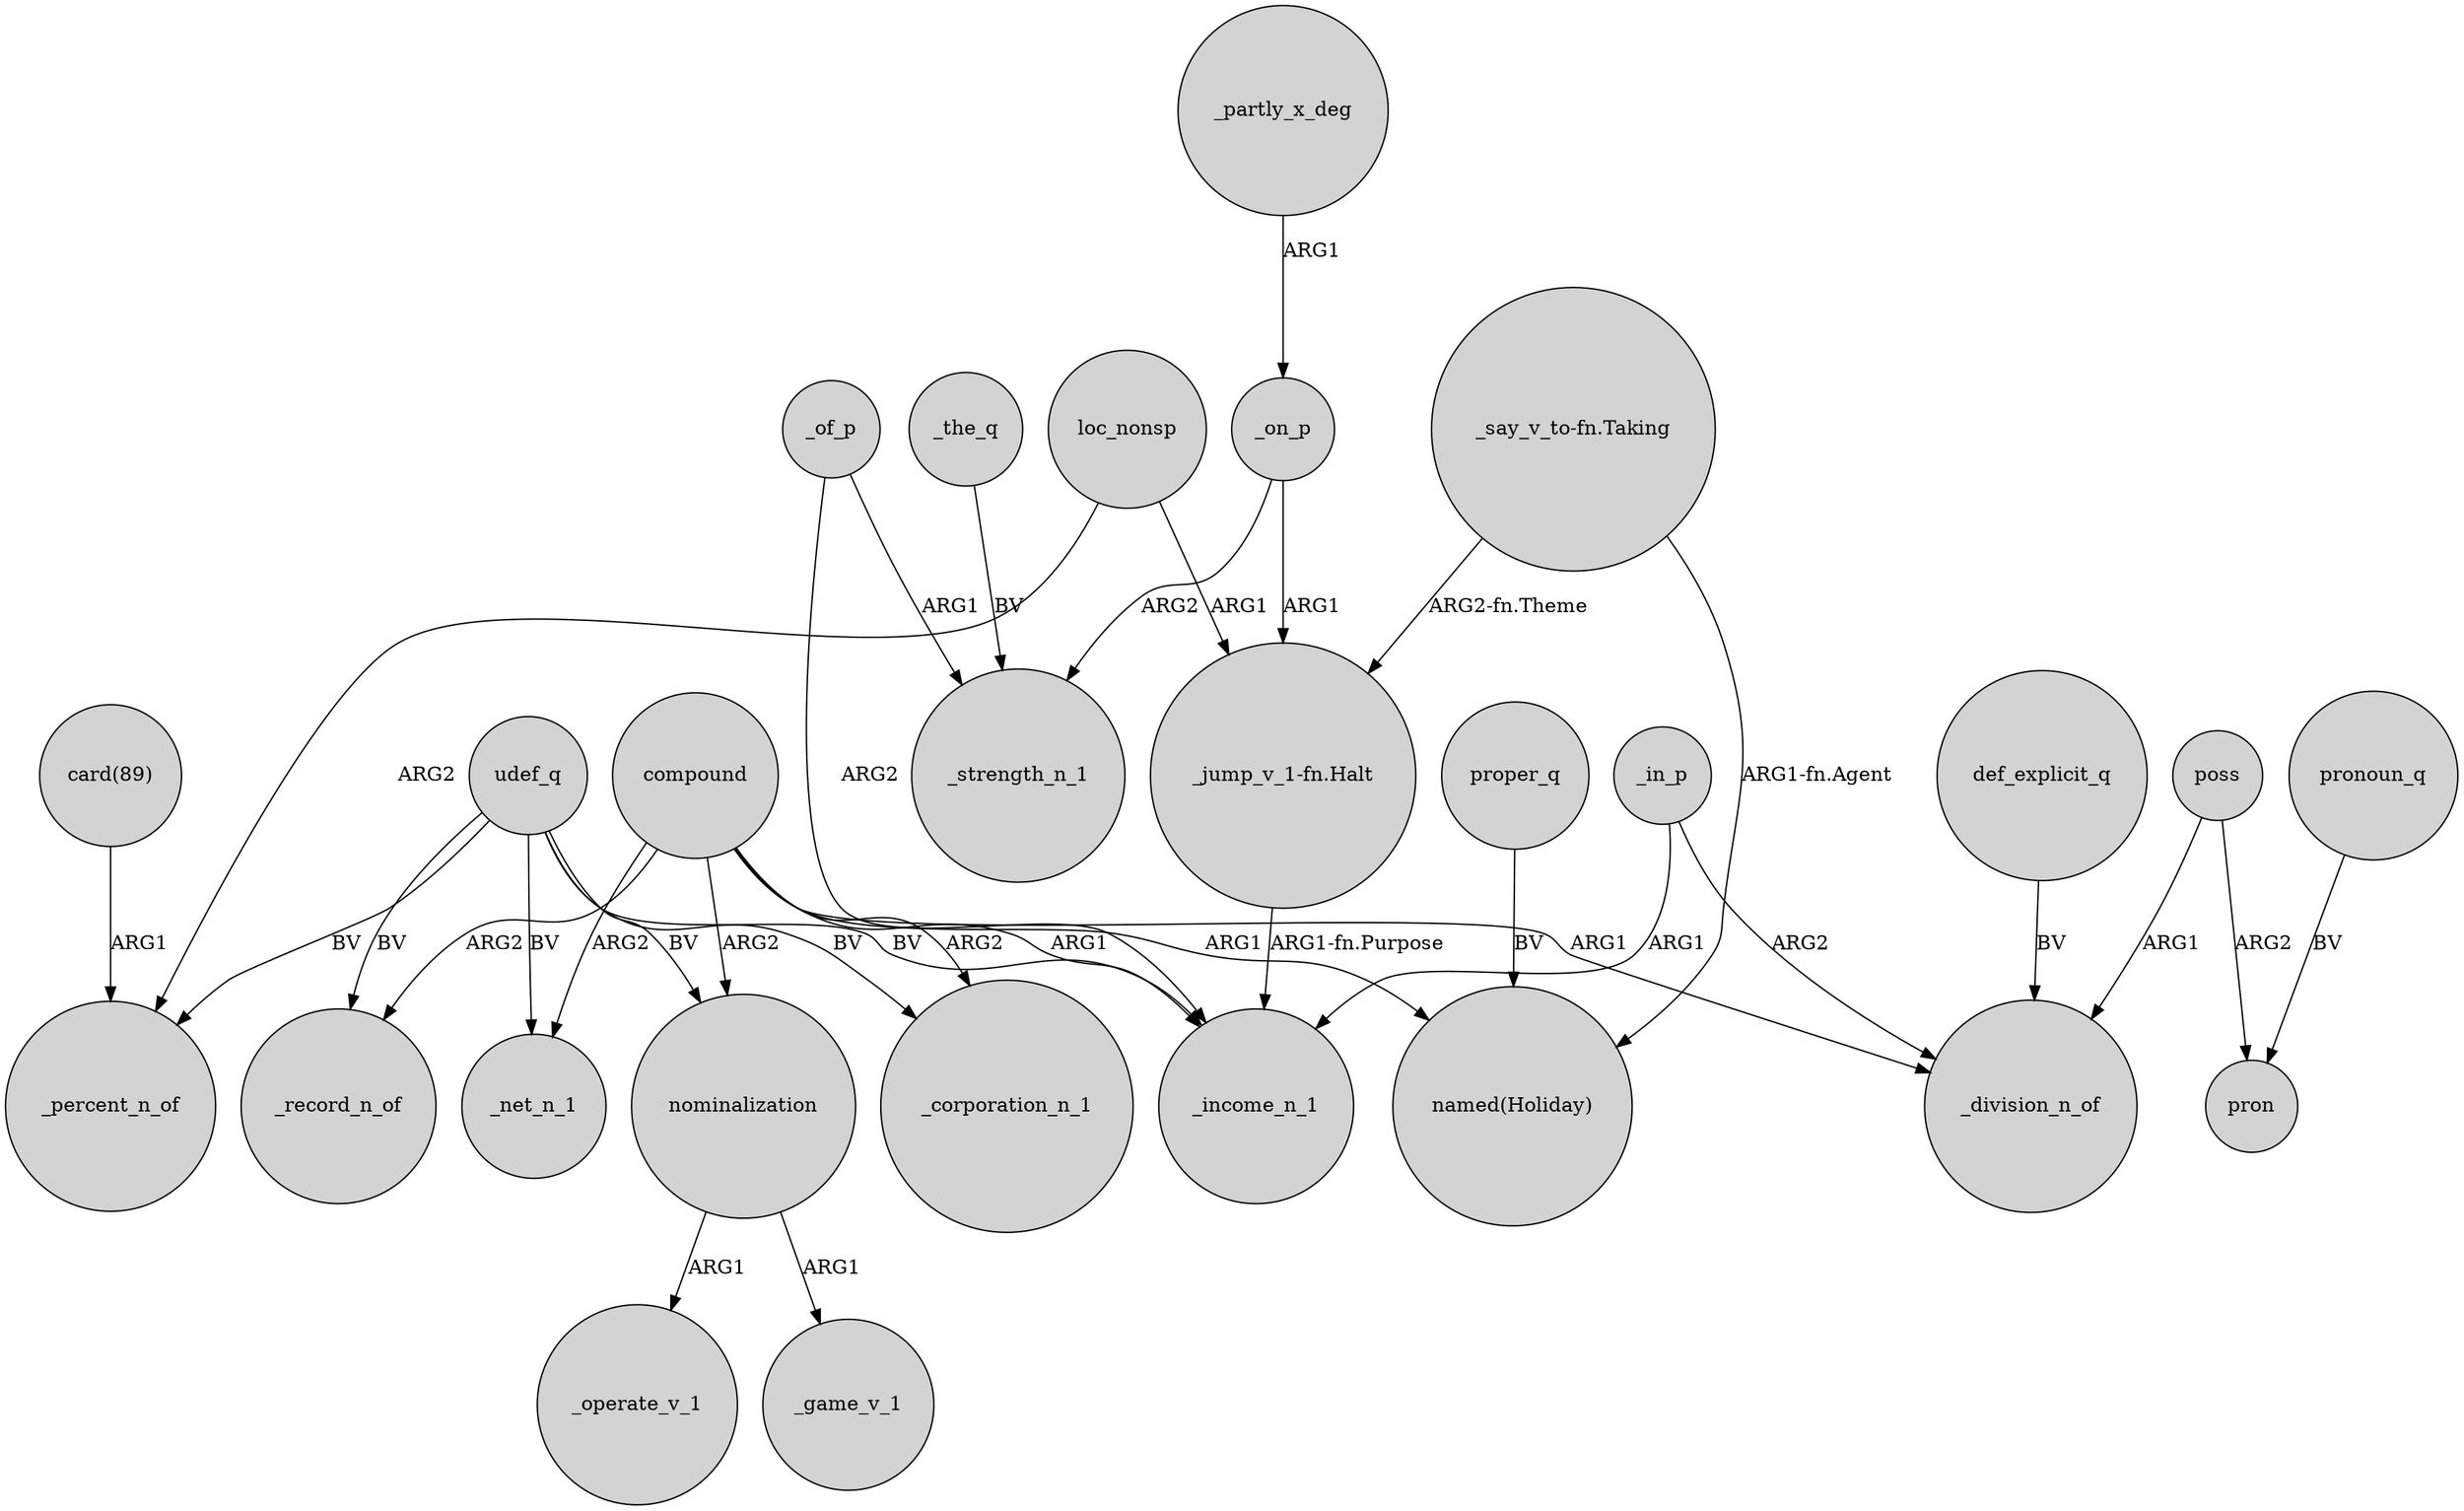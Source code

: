 digraph {
	node [shape=circle style=filled]
	_in_p -> _income_n_1 [label=ARG1]
	_of_p -> _income_n_1 [label=ARG2]
	compound -> _net_n_1 [label=ARG2]
	_on_p -> "_jump_v_1-fn.Halt" [label=ARG1]
	_in_p -> _division_n_of [label=ARG2]
	udef_q -> _record_n_of [label=BV]
	def_explicit_q -> _division_n_of [label=BV]
	udef_q -> _income_n_1 [label=BV]
	udef_q -> nominalization [label=BV]
	loc_nonsp -> "_jump_v_1-fn.Halt" [label=ARG1]
	nominalization -> _operate_v_1 [label=ARG1]
	_of_p -> _strength_n_1 [label=ARG1]
	"_say_v_to-fn.Taking" -> "named(Holiday)" [label="ARG1-fn.Agent"]
	proper_q -> "named(Holiday)" [label=BV]
	compound -> _record_n_of [label=ARG2]
	nominalization -> _game_v_1 [label=ARG1]
	compound -> nominalization [label=ARG2]
	_on_p -> _strength_n_1 [label=ARG2]
	pronoun_q -> pron [label=BV]
	poss -> pron [label=ARG2]
	"_jump_v_1-fn.Halt" -> _income_n_1 [label="ARG1-fn.Purpose"]
	compound -> _income_n_1 [label=ARG1]
	"_say_v_to-fn.Taking" -> "_jump_v_1-fn.Halt" [label="ARG2-fn.Theme"]
	udef_q -> _percent_n_of [label=BV]
	udef_q -> _net_n_1 [label=BV]
	compound -> _division_n_of [label=ARG1]
	_the_q -> _strength_n_1 [label=BV]
	compound -> _corporation_n_1 [label=ARG2]
	_partly_x_deg -> _on_p [label=ARG1]
	udef_q -> _corporation_n_1 [label=BV]
	poss -> _division_n_of [label=ARG1]
	compound -> "named(Holiday)" [label=ARG1]
	loc_nonsp -> _percent_n_of [label=ARG2]
	"card(89)" -> _percent_n_of [label=ARG1]
}
